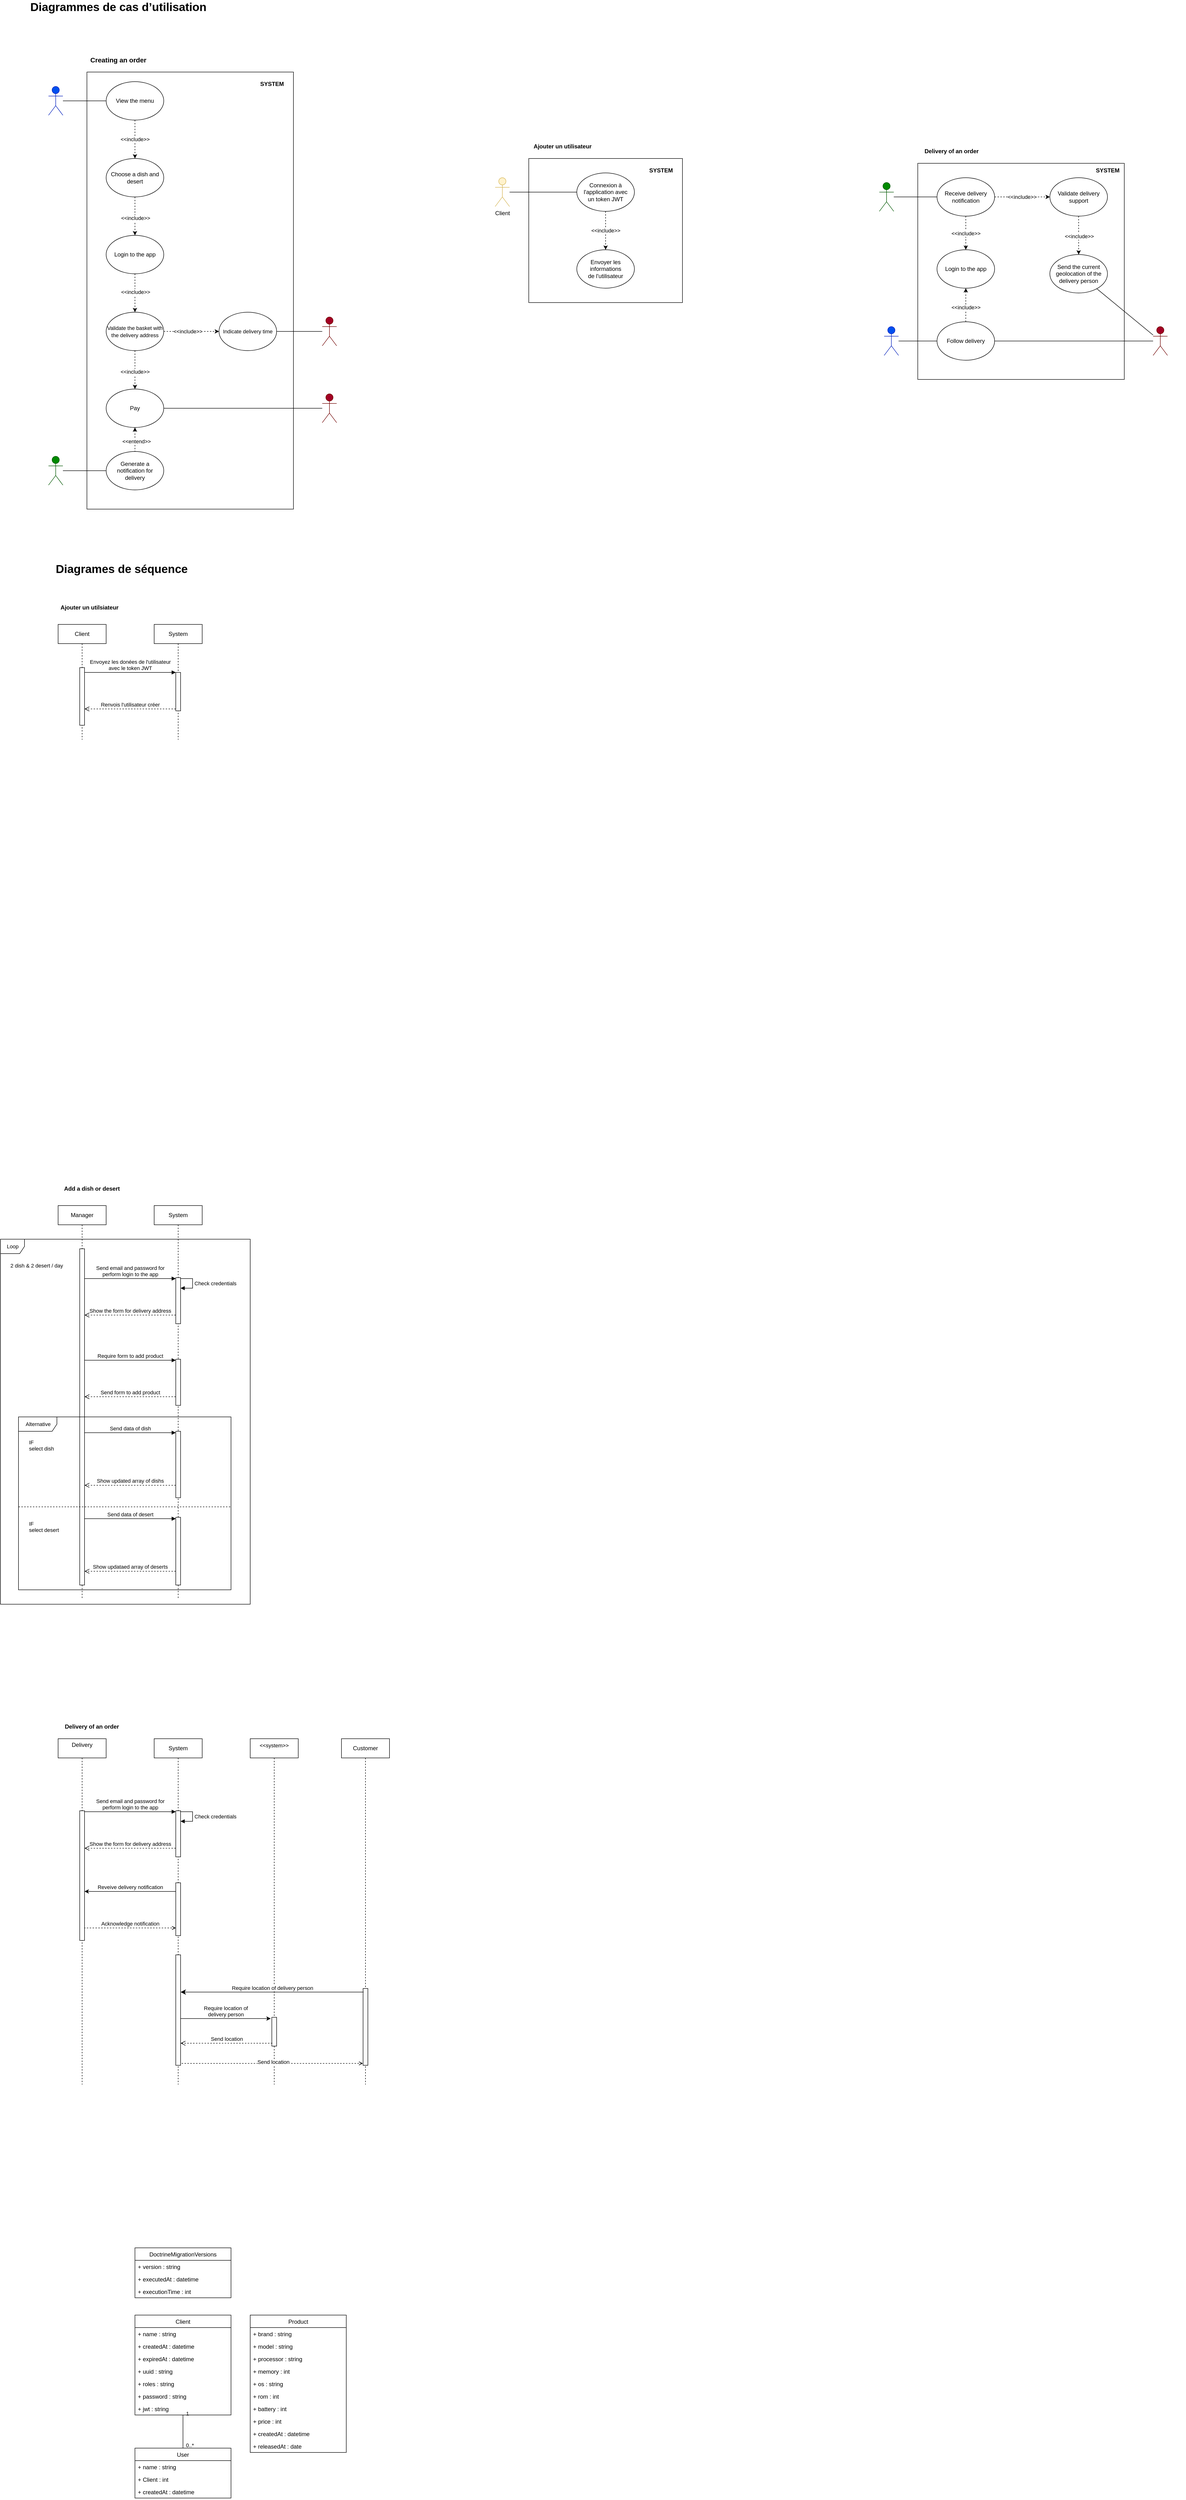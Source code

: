 <mxfile version="24.2.5" type="device">
  <diagram name="Page-1" id="bJd8FTKVX0h3mC1MRTGj">
    <mxGraphModel dx="1525" dy="958" grid="1" gridSize="10" guides="1" tooltips="1" connect="1" arrows="1" fold="1" page="1" pageScale="1" pageWidth="827" pageHeight="1169" math="0" shadow="0">
      <root>
        <mxCell id="0" />
        <mxCell id="1" parent="0" />
        <mxCell id="SNnkozk0476fBdrd7aOH-89" value="" style="whiteSpace=wrap;html=1;" parent="1" vertex="1">
          <mxGeometry x="1870" y="400" width="430" height="450" as="geometry" />
        </mxCell>
        <mxCell id="SNnkozk0476fBdrd7aOH-65" value="" style="whiteSpace=wrap;html=1;" parent="1" vertex="1">
          <mxGeometry x="1060" y="390" width="320" height="300" as="geometry" />
        </mxCell>
        <mxCell id="SNnkozk0476fBdrd7aOH-47" value="" style="whiteSpace=wrap;html=1;" parent="1" vertex="1">
          <mxGeometry x="140" y="210" width="430" height="910" as="geometry" />
        </mxCell>
        <mxCell id="SNnkozk0476fBdrd7aOH-2" value="&lt;font style=&quot;font-size: 24px;&quot;&gt;&lt;b&gt;Diagrammes de cas d’utilisation&lt;/b&gt;&lt;/font&gt;" style="text;html=1;strokeColor=none;fillColor=none;align=center;verticalAlign=middle;whiteSpace=wrap;rounded=0;" parent="1" vertex="1">
          <mxGeometry x="12.5" y="60" width="385" height="30" as="geometry" />
        </mxCell>
        <mxCell id="SNnkozk0476fBdrd7aOH-4" value="&lt;b&gt;&lt;font style=&quot;font-size: 14px;&quot;&gt;Creating an order&lt;/font&gt;&lt;/b&gt;" style="text;html=1;align=center;verticalAlign=middle;resizable=0;points=[];autosize=1;strokeColor=none;fillColor=none;" parent="1" vertex="1">
          <mxGeometry x="135" y="170" width="140" height="30" as="geometry" />
        </mxCell>
        <mxCell id="SNnkozk0476fBdrd7aOH-7" value="&lt;b&gt;Ajouter un utilisateur&lt;/b&gt;" style="text;html=1;align=center;verticalAlign=middle;resizable=0;points=[];autosize=1;strokeColor=none;fillColor=none;" parent="1" vertex="1">
          <mxGeometry x="1060" y="350" width="140" height="30" as="geometry" />
        </mxCell>
        <mxCell id="SNnkozk0476fBdrd7aOH-8" value="&lt;div&gt;&lt;b&gt;Delivery of an order&lt;/b&gt;&lt;/div&gt;" style="text;html=1;align=center;verticalAlign=middle;resizable=0;points=[];autosize=1;strokeColor=none;fillColor=none;" parent="1" vertex="1">
          <mxGeometry x="1870" y="360" width="140" height="30" as="geometry" />
        </mxCell>
        <mxCell id="SNnkozk0476fBdrd7aOH-18" style="rounded=0;orthogonalLoop=1;jettySize=auto;html=1;endArrow=none;endFill=0;" parent="1" source="SNnkozk0476fBdrd7aOH-12" target="SNnkozk0476fBdrd7aOH-17" edge="1">
          <mxGeometry relative="1" as="geometry" />
        </mxCell>
        <mxCell id="SNnkozk0476fBdrd7aOH-12" value="User" style="shape=umlActor;verticalLabelPosition=bottom;verticalAlign=top;html=1;fillColor=#0050ef;fontColor=#ffffff;strokeColor=#001DBC;" parent="1" vertex="1">
          <mxGeometry x="60" y="240" width="30" height="60" as="geometry" />
        </mxCell>
        <mxCell id="SNnkozk0476fBdrd7aOH-21" value="" style="edgeStyle=orthogonalEdgeStyle;rounded=0;orthogonalLoop=1;jettySize=auto;html=1;dashed=1;" parent="1" source="SNnkozk0476fBdrd7aOH-17" target="SNnkozk0476fBdrd7aOH-20" edge="1">
          <mxGeometry relative="1" as="geometry" />
        </mxCell>
        <mxCell id="SNnkozk0476fBdrd7aOH-32" value="&amp;lt;&amp;lt;include&amp;gt;&amp;gt;" style="edgeLabel;html=1;align=center;verticalAlign=middle;resizable=0;points=[];" parent="SNnkozk0476fBdrd7aOH-21" vertex="1" connectable="0">
          <mxGeometry x="0.265" y="1" relative="1" as="geometry">
            <mxPoint x="-1" y="-11" as="offset" />
          </mxGeometry>
        </mxCell>
        <mxCell id="SNnkozk0476fBdrd7aOH-17" value="View the menu" style="ellipse;whiteSpace=wrap;html=1;" parent="1" vertex="1">
          <mxGeometry x="180" y="230" width="120" height="80" as="geometry" />
        </mxCell>
        <mxCell id="SNnkozk0476fBdrd7aOH-23" value="" style="edgeStyle=orthogonalEdgeStyle;rounded=0;orthogonalLoop=1;jettySize=auto;html=1;dashed=1;" parent="1" source="SNnkozk0476fBdrd7aOH-20" target="SNnkozk0476fBdrd7aOH-22" edge="1">
          <mxGeometry relative="1" as="geometry" />
        </mxCell>
        <mxCell id="SNnkozk0476fBdrd7aOH-33" value="&amp;lt;&amp;lt;include&amp;gt;&amp;gt;" style="edgeLabel;html=1;align=center;verticalAlign=middle;resizable=0;points=[];" parent="SNnkozk0476fBdrd7aOH-23" vertex="1" connectable="0">
          <mxGeometry x="-0.149" y="1" relative="1" as="geometry">
            <mxPoint y="10" as="offset" />
          </mxGeometry>
        </mxCell>
        <mxCell id="SNnkozk0476fBdrd7aOH-20" value="Choose a dish and desert" style="ellipse;whiteSpace=wrap;html=1;" parent="1" vertex="1">
          <mxGeometry x="180" y="390" width="120" height="80" as="geometry" />
        </mxCell>
        <mxCell id="SNnkozk0476fBdrd7aOH-25" value="" style="edgeStyle=orthogonalEdgeStyle;rounded=0;orthogonalLoop=1;jettySize=auto;html=1;dashed=1;" parent="1" source="SNnkozk0476fBdrd7aOH-22" target="SNnkozk0476fBdrd7aOH-24" edge="1">
          <mxGeometry relative="1" as="geometry" />
        </mxCell>
        <mxCell id="SNnkozk0476fBdrd7aOH-34" value="&amp;lt;&amp;lt;include&amp;gt;&amp;gt;" style="edgeLabel;html=1;align=center;verticalAlign=middle;resizable=0;points=[];" parent="SNnkozk0476fBdrd7aOH-25" vertex="1" connectable="0">
          <mxGeometry x="-0.063" y="1" relative="1" as="geometry">
            <mxPoint as="offset" />
          </mxGeometry>
        </mxCell>
        <mxCell id="SNnkozk0476fBdrd7aOH-22" value="Login to the app" style="ellipse;whiteSpace=wrap;html=1;" parent="1" vertex="1">
          <mxGeometry x="180" y="550" width="120" height="80" as="geometry" />
        </mxCell>
        <mxCell id="SNnkozk0476fBdrd7aOH-27" value="" style="edgeStyle=orthogonalEdgeStyle;rounded=0;orthogonalLoop=1;jettySize=auto;html=1;dashed=1;" parent="1" source="SNnkozk0476fBdrd7aOH-24" target="SNnkozk0476fBdrd7aOH-26" edge="1">
          <mxGeometry relative="1" as="geometry" />
        </mxCell>
        <mxCell id="SNnkozk0476fBdrd7aOH-35" value="&amp;lt;&amp;lt;include&amp;gt;&amp;gt;" style="edgeLabel;html=1;align=center;verticalAlign=middle;resizable=0;points=[];" parent="SNnkozk0476fBdrd7aOH-27" vertex="1" connectable="0">
          <mxGeometry x="0.092" relative="1" as="geometry">
            <mxPoint as="offset" />
          </mxGeometry>
        </mxCell>
        <mxCell id="SNnkozk0476fBdrd7aOH-39" value="" style="rounded=0;orthogonalLoop=1;jettySize=auto;html=1;dashed=1;" parent="1" source="SNnkozk0476fBdrd7aOH-24" target="SNnkozk0476fBdrd7aOH-38" edge="1">
          <mxGeometry relative="1" as="geometry" />
        </mxCell>
        <mxCell id="SNnkozk0476fBdrd7aOH-41" value="&amp;lt;&amp;lt;include&amp;gt;&amp;gt;" style="edgeLabel;html=1;align=center;verticalAlign=middle;resizable=0;points=[];" parent="SNnkozk0476fBdrd7aOH-39" vertex="1" connectable="0">
          <mxGeometry x="0.357" relative="1" as="geometry">
            <mxPoint x="-28" as="offset" />
          </mxGeometry>
        </mxCell>
        <mxCell id="SNnkozk0476fBdrd7aOH-24" value="&lt;font style=&quot;font-size: 11px;&quot;&gt;Validate the basket with the delivery address&lt;/font&gt;" style="ellipse;whiteSpace=wrap;html=1;" parent="1" vertex="1">
          <mxGeometry x="180" y="710" width="120" height="80" as="geometry" />
        </mxCell>
        <mxCell id="SNnkozk0476fBdrd7aOH-30" value="" style="rounded=0;orthogonalLoop=1;jettySize=auto;html=1;edgeStyle=orthogonalEdgeStyle;startArrow=classic;startFill=1;endArrow=none;endFill=0;dashed=1;" parent="1" source="SNnkozk0476fBdrd7aOH-26" target="SNnkozk0476fBdrd7aOH-29" edge="1">
          <mxGeometry relative="1" as="geometry" />
        </mxCell>
        <mxCell id="SNnkozk0476fBdrd7aOH-36" value="&amp;lt;&amp;lt;entend&amp;gt;&amp;gt;" style="edgeLabel;html=1;align=center;verticalAlign=middle;resizable=0;points=[];" parent="SNnkozk0476fBdrd7aOH-30" vertex="1" connectable="0">
          <mxGeometry x="0.141" y="3" relative="1" as="geometry">
            <mxPoint as="offset" />
          </mxGeometry>
        </mxCell>
        <mxCell id="SNnkozk0476fBdrd7aOH-26" value="Pay" style="ellipse;whiteSpace=wrap;html=1;" parent="1" vertex="1">
          <mxGeometry x="180" y="870" width="120" height="80" as="geometry" />
        </mxCell>
        <mxCell id="SNnkozk0476fBdrd7aOH-28" value="Delivery&lt;br&gt;person" style="shape=umlActor;verticalLabelPosition=bottom;verticalAlign=top;html=1;fillColor=#008a00;fontColor=#ffffff;strokeColor=#005700;" parent="1" vertex="1">
          <mxGeometry x="60" y="1010" width="30" height="60" as="geometry" />
        </mxCell>
        <mxCell id="SNnkozk0476fBdrd7aOH-49" style="edgeStyle=orthogonalEdgeStyle;rounded=0;orthogonalLoop=1;jettySize=auto;html=1;startArrow=none;startFill=0;endArrow=none;endFill=0;" parent="1" source="SNnkozk0476fBdrd7aOH-29" target="SNnkozk0476fBdrd7aOH-28" edge="1">
          <mxGeometry relative="1" as="geometry" />
        </mxCell>
        <mxCell id="SNnkozk0476fBdrd7aOH-29" value="Generate a notification for delivery" style="ellipse;whiteSpace=wrap;html=1;" parent="1" vertex="1">
          <mxGeometry x="180" y="1000" width="120" height="80" as="geometry" />
        </mxCell>
        <mxCell id="SNnkozk0476fBdrd7aOH-37" value="&amp;lt;&amp;lt;system&amp;gt;&amp;gt;&lt;br&gt;&lt;div&gt;Geolocation system&lt;/div&gt;" style="shape=umlActor;verticalLabelPosition=bottom;verticalAlign=top;html=1;fillColor=#a20025;fontColor=#ffffff;strokeColor=#6F0000;" parent="1" vertex="1">
          <mxGeometry x="630" y="720" width="30" height="60" as="geometry" />
        </mxCell>
        <mxCell id="SNnkozk0476fBdrd7aOH-40" style="edgeStyle=orthogonalEdgeStyle;rounded=0;orthogonalLoop=1;jettySize=auto;html=1;endArrow=none;endFill=0;" parent="1" source="SNnkozk0476fBdrd7aOH-38" target="SNnkozk0476fBdrd7aOH-37" edge="1">
          <mxGeometry relative="1" as="geometry" />
        </mxCell>
        <mxCell id="SNnkozk0476fBdrd7aOH-38" value="&lt;font style=&quot;font-size: 11px;&quot;&gt;Indicate delivery time&lt;/font&gt;" style="ellipse;whiteSpace=wrap;html=1;" parent="1" vertex="1">
          <mxGeometry x="415" y="710" width="120" height="80" as="geometry" />
        </mxCell>
        <mxCell id="SNnkozk0476fBdrd7aOH-46" style="edgeStyle=orthogonalEdgeStyle;rounded=0;orthogonalLoop=1;jettySize=auto;html=1;endArrow=none;endFill=0;" parent="1" source="SNnkozk0476fBdrd7aOH-43" target="SNnkozk0476fBdrd7aOH-26" edge="1">
          <mxGeometry relative="1" as="geometry" />
        </mxCell>
        <mxCell id="SNnkozk0476fBdrd7aOH-43" value="&amp;lt;&amp;lt;system&amp;gt;&amp;gt;&lt;br&gt;Payment partner" style="shape=umlActor;verticalLabelPosition=bottom;verticalAlign=top;html=1;fillColor=#a20025;fontColor=#ffffff;strokeColor=#6F0000;" parent="1" vertex="1">
          <mxGeometry x="630" y="880" width="30" height="60" as="geometry" />
        </mxCell>
        <mxCell id="SNnkozk0476fBdrd7aOH-48" value="&lt;b&gt;SYSTEM&lt;/b&gt;" style="text;html=1;align=center;verticalAlign=middle;resizable=0;points=[];autosize=1;strokeColor=none;fillColor=none;" parent="1" vertex="1">
          <mxGeometry x="490" y="220" width="70" height="30" as="geometry" />
        </mxCell>
        <mxCell id="SNnkozk0476fBdrd7aOH-53" style="edgeStyle=orthogonalEdgeStyle;rounded=0;orthogonalLoop=1;jettySize=auto;html=1;endArrow=none;endFill=0;" parent="1" source="SNnkozk0476fBdrd7aOH-50" target="SNnkozk0476fBdrd7aOH-52" edge="1">
          <mxGeometry relative="1" as="geometry" />
        </mxCell>
        <mxCell id="SNnkozk0476fBdrd7aOH-50" value="Client" style="shape=umlActor;verticalLabelPosition=bottom;verticalAlign=top;html=1;fillColor=#fff2cc;strokeColor=#d6b656;" parent="1" vertex="1">
          <mxGeometry x="990" y="430" width="30" height="60" as="geometry" />
        </mxCell>
        <mxCell id="SNnkozk0476fBdrd7aOH-55" value="" style="edgeStyle=orthogonalEdgeStyle;rounded=0;orthogonalLoop=1;jettySize=auto;html=1;dashed=1;" parent="1" source="SNnkozk0476fBdrd7aOH-52" target="SNnkozk0476fBdrd7aOH-54" edge="1">
          <mxGeometry relative="1" as="geometry" />
        </mxCell>
        <mxCell id="SNnkozk0476fBdrd7aOH-56" value="&amp;lt;&amp;lt;include&amp;gt;&amp;gt;" style="edgeLabel;html=1;align=center;verticalAlign=middle;resizable=0;points=[];" parent="SNnkozk0476fBdrd7aOH-55" vertex="1" connectable="0">
          <mxGeometry x="0.345" y="-2" relative="1" as="geometry">
            <mxPoint x="2" y="-14" as="offset" />
          </mxGeometry>
        </mxCell>
        <mxCell id="SNnkozk0476fBdrd7aOH-52" value="Connexion à l&#39;application avec&lt;div&gt;un token JWT&lt;/div&gt;" style="ellipse;whiteSpace=wrap;html=1;" parent="1" vertex="1">
          <mxGeometry x="1160" y="420" width="120" height="80" as="geometry" />
        </mxCell>
        <mxCell id="SNnkozk0476fBdrd7aOH-54" value="Envoyer les&lt;div&gt;informations&lt;/div&gt;&lt;div&gt;de l&#39;utilisateur&lt;/div&gt;" style="ellipse;whiteSpace=wrap;html=1;" parent="1" vertex="1">
          <mxGeometry x="1160" y="580" width="120" height="80" as="geometry" />
        </mxCell>
        <mxCell id="SNnkozk0476fBdrd7aOH-66" value="&lt;b&gt;SYSTEM&lt;/b&gt;" style="text;html=1;align=center;verticalAlign=middle;resizable=0;points=[];autosize=1;strokeColor=none;fillColor=none;" parent="1" vertex="1">
          <mxGeometry x="1300" y="400" width="70" height="30" as="geometry" />
        </mxCell>
        <mxCell id="SNnkozk0476fBdrd7aOH-72" style="edgeStyle=orthogonalEdgeStyle;rounded=0;orthogonalLoop=1;jettySize=auto;html=1;endArrow=none;endFill=0;" parent="1" source="SNnkozk0476fBdrd7aOH-67" target="SNnkozk0476fBdrd7aOH-71" edge="1">
          <mxGeometry relative="1" as="geometry" />
        </mxCell>
        <mxCell id="SNnkozk0476fBdrd7aOH-67" value="Delivery&lt;br&gt;person" style="shape=umlActor;verticalLabelPosition=bottom;verticalAlign=top;html=1;fillColor=#008a00;fontColor=#ffffff;strokeColor=#005700;" parent="1" vertex="1">
          <mxGeometry x="1790" y="440" width="30" height="60" as="geometry" />
        </mxCell>
        <mxCell id="SNnkozk0476fBdrd7aOH-77" style="edgeStyle=orthogonalEdgeStyle;rounded=0;orthogonalLoop=1;jettySize=auto;html=1;endArrow=none;endFill=0;" parent="1" source="SNnkozk0476fBdrd7aOH-68" target="SNnkozk0476fBdrd7aOH-80" edge="1">
          <mxGeometry relative="1" as="geometry" />
        </mxCell>
        <mxCell id="SNnkozk0476fBdrd7aOH-68" value="Customer" style="shape=umlActor;verticalLabelPosition=bottom;verticalAlign=top;html=1;fillColor=#0050ef;fontColor=#ffffff;strokeColor=#001DBC;" parent="1" vertex="1">
          <mxGeometry x="1800" y="740" width="30" height="60" as="geometry" />
        </mxCell>
        <mxCell id="SNnkozk0476fBdrd7aOH-83" style="edgeStyle=orthogonalEdgeStyle;rounded=0;orthogonalLoop=1;jettySize=auto;html=1;endArrow=none;endFill=0;" parent="1" source="SNnkozk0476fBdrd7aOH-69" target="SNnkozk0476fBdrd7aOH-80" edge="1">
          <mxGeometry relative="1" as="geometry" />
        </mxCell>
        <mxCell id="SNnkozk0476fBdrd7aOH-87" style="rounded=0;orthogonalLoop=1;jettySize=auto;html=1;endArrow=none;endFill=0;" parent="1" source="SNnkozk0476fBdrd7aOH-69" target="SNnkozk0476fBdrd7aOH-84" edge="1">
          <mxGeometry relative="1" as="geometry" />
        </mxCell>
        <mxCell id="SNnkozk0476fBdrd7aOH-69" value="&amp;lt;&amp;lt;system&amp;gt;&amp;gt;&lt;br&gt;&lt;div&gt;Geolocation system&lt;/div&gt;" style="shape=umlActor;verticalLabelPosition=bottom;verticalAlign=top;html=1;fillColor=#a20025;fontColor=#ffffff;strokeColor=#6F0000;" parent="1" vertex="1">
          <mxGeometry x="2360" y="740" width="30" height="60" as="geometry" />
        </mxCell>
        <mxCell id="SNnkozk0476fBdrd7aOH-74" value="" style="edgeStyle=orthogonalEdgeStyle;rounded=0;orthogonalLoop=1;jettySize=auto;html=1;dashed=1;" parent="1" source="SNnkozk0476fBdrd7aOH-71" target="SNnkozk0476fBdrd7aOH-73" edge="1">
          <mxGeometry relative="1" as="geometry" />
        </mxCell>
        <mxCell id="SNnkozk0476fBdrd7aOH-75" value="&amp;lt;&amp;lt;include&amp;gt;&amp;gt;" style="edgeLabel;html=1;align=center;verticalAlign=middle;resizable=0;points=[];" parent="SNnkozk0476fBdrd7aOH-74" vertex="1" connectable="0">
          <mxGeometry x="0.26" y="1" relative="1" as="geometry">
            <mxPoint x="-16" y="1" as="offset" />
          </mxGeometry>
        </mxCell>
        <mxCell id="SNnkozk0476fBdrd7aOH-78" style="rounded=0;orthogonalLoop=1;jettySize=auto;html=1;dashed=1;" parent="1" source="SNnkozk0476fBdrd7aOH-71" target="SNnkozk0476fBdrd7aOH-76" edge="1">
          <mxGeometry relative="1" as="geometry" />
        </mxCell>
        <mxCell id="SNnkozk0476fBdrd7aOH-79" value="&amp;lt;&amp;lt;include&amp;gt;&amp;gt;" style="edgeLabel;html=1;align=center;verticalAlign=middle;resizable=0;points=[];" parent="SNnkozk0476fBdrd7aOH-78" vertex="1" connectable="0">
          <mxGeometry x="0.165" y="-3" relative="1" as="geometry">
            <mxPoint x="3" y="-5" as="offset" />
          </mxGeometry>
        </mxCell>
        <mxCell id="SNnkozk0476fBdrd7aOH-71" value="Receive delivery notification" style="ellipse;whiteSpace=wrap;html=1;" parent="1" vertex="1">
          <mxGeometry x="1910" y="430" width="120" height="80" as="geometry" />
        </mxCell>
        <mxCell id="SNnkozk0476fBdrd7aOH-85" value="" style="edgeStyle=orthogonalEdgeStyle;rounded=0;orthogonalLoop=1;jettySize=auto;html=1;dashed=1;" parent="1" source="SNnkozk0476fBdrd7aOH-73" target="SNnkozk0476fBdrd7aOH-84" edge="1">
          <mxGeometry relative="1" as="geometry" />
        </mxCell>
        <mxCell id="SNnkozk0476fBdrd7aOH-88" value="&amp;lt;&amp;lt;include&amp;gt;&amp;gt;" style="edgeLabel;html=1;align=center;verticalAlign=middle;resizable=0;points=[];" parent="SNnkozk0476fBdrd7aOH-85" vertex="1" connectable="0">
          <mxGeometry x="0.05" y="1" relative="1" as="geometry">
            <mxPoint as="offset" />
          </mxGeometry>
        </mxCell>
        <mxCell id="SNnkozk0476fBdrd7aOH-73" value="Validate delivery support" style="ellipse;whiteSpace=wrap;html=1;" parent="1" vertex="1">
          <mxGeometry x="2145" y="430" width="120" height="80" as="geometry" />
        </mxCell>
        <mxCell id="SNnkozk0476fBdrd7aOH-76" value="Login to the app" style="ellipse;whiteSpace=wrap;html=1;" parent="1" vertex="1">
          <mxGeometry x="1910" y="580" width="120" height="80" as="geometry" />
        </mxCell>
        <mxCell id="SNnkozk0476fBdrd7aOH-81" style="rounded=0;orthogonalLoop=1;jettySize=auto;html=1;dashed=1;" parent="1" source="SNnkozk0476fBdrd7aOH-80" target="SNnkozk0476fBdrd7aOH-76" edge="1">
          <mxGeometry relative="1" as="geometry" />
        </mxCell>
        <mxCell id="SNnkozk0476fBdrd7aOH-82" value="&amp;lt;&amp;lt;include&amp;gt;&amp;gt;" style="edgeLabel;html=1;align=center;verticalAlign=middle;resizable=0;points=[];" parent="SNnkozk0476fBdrd7aOH-81" vertex="1" connectable="0">
          <mxGeometry x="-0.289" y="-3" relative="1" as="geometry">
            <mxPoint x="-3" y="-5" as="offset" />
          </mxGeometry>
        </mxCell>
        <mxCell id="SNnkozk0476fBdrd7aOH-80" value="Follow delivery" style="ellipse;whiteSpace=wrap;html=1;" parent="1" vertex="1">
          <mxGeometry x="1910" y="730" width="120" height="80" as="geometry" />
        </mxCell>
        <mxCell id="SNnkozk0476fBdrd7aOH-84" value="Send the current geolocation of the delivery person" style="ellipse;whiteSpace=wrap;html=1;" parent="1" vertex="1">
          <mxGeometry x="2145" y="590" width="120" height="80" as="geometry" />
        </mxCell>
        <mxCell id="SNnkozk0476fBdrd7aOH-92" value="&lt;b&gt;SYSTEM&lt;/b&gt;" style="text;html=1;align=center;verticalAlign=middle;resizable=0;points=[];autosize=1;strokeColor=none;fillColor=none;" parent="1" vertex="1">
          <mxGeometry x="2230" y="400" width="70" height="30" as="geometry" />
        </mxCell>
        <mxCell id="SNnkozk0476fBdrd7aOH-110" value="&lt;b&gt;&lt;font style=&quot;font-size: 24px;&quot;&gt;Diagrames de séquence&lt;/font&gt;&lt;/b&gt;" style="text;html=1;strokeColor=none;fillColor=none;align=center;verticalAlign=middle;whiteSpace=wrap;rounded=0;" parent="1" vertex="1">
          <mxGeometry x="20" y="1230" width="385" height="30" as="geometry" />
        </mxCell>
        <mxCell id="M8gHz6OF7IMhwvoP7_Hq-1" value="&lt;b&gt;Ajouter un utilsiateur&lt;/b&gt;" style="text;html=1;align=center;verticalAlign=middle;resizable=0;points=[];autosize=1;strokeColor=none;fillColor=none;" parent="1" vertex="1">
          <mxGeometry x="75" y="1310" width="140" height="30" as="geometry" />
        </mxCell>
        <mxCell id="M8gHz6OF7IMhwvoP7_Hq-2" value="Client" style="shape=umlLifeline;perimeter=lifelinePerimeter;whiteSpace=wrap;html=1;container=1;collapsible=0;recursiveResize=0;outlineConnect=0;" parent="1" vertex="1">
          <mxGeometry x="80" y="1360" width="100" height="240" as="geometry" />
        </mxCell>
        <mxCell id="VpnZPA2ySDscZj6MfDkw-8" value="" style="html=1;points=[];perimeter=orthogonalPerimeter;fontSize=11;" parent="M8gHz6OF7IMhwvoP7_Hq-2" vertex="1">
          <mxGeometry x="45" y="90" width="10" height="120" as="geometry" />
        </mxCell>
        <mxCell id="M8gHz6OF7IMhwvoP7_Hq-3" value="System" style="shape=umlLifeline;perimeter=lifelinePerimeter;whiteSpace=wrap;html=1;container=1;collapsible=0;recursiveResize=0;outlineConnect=0;" parent="1" vertex="1">
          <mxGeometry x="280" y="1360" width="100" height="240" as="geometry" />
        </mxCell>
        <mxCell id="VpnZPA2ySDscZj6MfDkw-9" value="" style="html=1;points=[];perimeter=orthogonalPerimeter;fontSize=11;" parent="M8gHz6OF7IMhwvoP7_Hq-3" vertex="1">
          <mxGeometry x="45" y="100" width="10" height="80" as="geometry" />
        </mxCell>
        <mxCell id="VpnZPA2ySDscZj6MfDkw-10" value="Envoyez les donées de l&#39;utilisateur&lt;div&gt;avec le token JWT&lt;/div&gt;" style="html=1;verticalAlign=bottom;endArrow=block;entryX=0;entryY=0;rounded=0;fontSize=11;" parent="1" source="VpnZPA2ySDscZj6MfDkw-8" target="VpnZPA2ySDscZj6MfDkw-9" edge="1">
          <mxGeometry relative="1" as="geometry">
            <mxPoint x="230" y="1480" as="sourcePoint" />
          </mxGeometry>
        </mxCell>
        <mxCell id="VpnZPA2ySDscZj6MfDkw-11" value="Renvois l&#39;utilisateur créer" style="html=1;verticalAlign=bottom;endArrow=open;dashed=1;endSize=8;exitX=0;exitY=0.95;rounded=0;fontSize=11;" parent="1" source="VpnZPA2ySDscZj6MfDkw-9" target="VpnZPA2ySDscZj6MfDkw-8" edge="1">
          <mxGeometry relative="1" as="geometry">
            <mxPoint x="230" y="1556" as="targetPoint" />
          </mxGeometry>
        </mxCell>
        <mxCell id="VpnZPA2ySDscZj6MfDkw-115" value="&lt;b&gt;Add a dish or desert&lt;/b&gt;" style="text;html=1;align=center;verticalAlign=middle;resizable=0;points=[];autosize=1;strokeColor=none;fillColor=none;" parent="1" vertex="1">
          <mxGeometry x="80" y="2520" width="140" height="30" as="geometry" />
        </mxCell>
        <mxCell id="VpnZPA2ySDscZj6MfDkw-117" value="Manager" style="shape=umlLifeline;perimeter=lifelinePerimeter;whiteSpace=wrap;html=1;container=1;collapsible=0;recursiveResize=0;outlineConnect=0;" parent="1" vertex="1">
          <mxGeometry x="80" y="2570" width="100" height="820" as="geometry" />
        </mxCell>
        <mxCell id="VpnZPA2ySDscZj6MfDkw-118" value="" style="html=1;points=[];perimeter=orthogonalPerimeter;fontSize=11;" parent="VpnZPA2ySDscZj6MfDkw-117" vertex="1">
          <mxGeometry x="45" y="90" width="10" height="700" as="geometry" />
        </mxCell>
        <mxCell id="VpnZPA2ySDscZj6MfDkw-119" value="System" style="shape=umlLifeline;perimeter=lifelinePerimeter;whiteSpace=wrap;html=1;container=1;collapsible=0;recursiveResize=0;outlineConnect=0;" parent="1" vertex="1">
          <mxGeometry x="280" y="2570" width="100" height="820" as="geometry" />
        </mxCell>
        <mxCell id="VpnZPA2ySDscZj6MfDkw-124" value="Show the form for delivery address" style="html=1;verticalAlign=bottom;endArrow=open;dashed=1;endSize=8;rounded=0;fontSize=11;" parent="VpnZPA2ySDscZj6MfDkw-119" source="VpnZPA2ySDscZj6MfDkw-126" edge="1">
          <mxGeometry relative="1" as="geometry">
            <mxPoint x="-145" y="228.0" as="targetPoint" />
            <mxPoint x="45" y="228" as="sourcePoint" />
          </mxGeometry>
        </mxCell>
        <mxCell id="VpnZPA2ySDscZj6MfDkw-125" value="Send email and password for&lt;br&gt;perform login to the app" style="html=1;verticalAlign=bottom;endArrow=block;rounded=0;fontSize=11;" parent="VpnZPA2ySDscZj6MfDkw-119" target="VpnZPA2ySDscZj6MfDkw-126" edge="1">
          <mxGeometry relative="1" as="geometry">
            <mxPoint x="-145" y="152" as="sourcePoint" />
            <mxPoint x="45" y="152" as="targetPoint" />
          </mxGeometry>
        </mxCell>
        <mxCell id="VpnZPA2ySDscZj6MfDkw-126" value="" style="html=1;points=[];perimeter=orthogonalPerimeter;fontSize=11;" parent="VpnZPA2ySDscZj6MfDkw-119" vertex="1">
          <mxGeometry x="45" y="150" width="10" height="96" as="geometry" />
        </mxCell>
        <mxCell id="VpnZPA2ySDscZj6MfDkw-127" value="Check credentials" style="edgeStyle=orthogonalEdgeStyle;html=1;align=left;spacingLeft=2;endArrow=block;rounded=0;fontSize=11;" parent="VpnZPA2ySDscZj6MfDkw-119" source="VpnZPA2ySDscZj6MfDkw-126" target="VpnZPA2ySDscZj6MfDkw-126" edge="1">
          <mxGeometry relative="1" as="geometry">
            <mxPoint x="85" y="152" as="sourcePoint" />
            <Array as="points">
              <mxPoint x="80" y="152" />
              <mxPoint x="80" y="172" />
            </Array>
            <mxPoint x="90" y="172.0" as="targetPoint" />
          </mxGeometry>
        </mxCell>
        <mxCell id="VpnZPA2ySDscZj6MfDkw-144" value="Send form to add product" style="html=1;verticalAlign=bottom;endArrow=open;dashed=1;endSize=8;rounded=0;fontSize=11;" parent="VpnZPA2ySDscZj6MfDkw-119" source="VpnZPA2ySDscZj6MfDkw-146" edge="1">
          <mxGeometry relative="1" as="geometry">
            <mxPoint x="-145" y="398.0" as="targetPoint" />
            <mxPoint x="-235" y="-2172" as="sourcePoint" />
          </mxGeometry>
        </mxCell>
        <mxCell id="VpnZPA2ySDscZj6MfDkw-145" value="Require form to add product" style="html=1;verticalAlign=bottom;endArrow=block;rounded=0;fontSize=11;" parent="VpnZPA2ySDscZj6MfDkw-119" target="VpnZPA2ySDscZj6MfDkw-146" edge="1">
          <mxGeometry relative="1" as="geometry">
            <mxPoint x="-145" y="322" as="sourcePoint" />
            <mxPoint x="-235" y="-2248" as="targetPoint" />
          </mxGeometry>
        </mxCell>
        <mxCell id="VpnZPA2ySDscZj6MfDkw-146" value="" style="html=1;points=[];perimeter=orthogonalPerimeter;fontSize=11;" parent="VpnZPA2ySDscZj6MfDkw-119" vertex="1">
          <mxGeometry x="45" y="320" width="10" height="96" as="geometry" />
        </mxCell>
        <mxCell id="VpnZPA2ySDscZj6MfDkw-147" value="Loop" style="shape=umlFrame;tabPosition=left;html=1;boundedLbl=1;labelInHeader=1;width=50;height=30;fontSize=11;" parent="1" vertex="1">
          <mxGeometry x="-40" y="2640" width="520" height="760" as="geometry" />
        </mxCell>
        <mxCell id="VpnZPA2ySDscZj6MfDkw-149" value="Alternative" style="shape=umlFrame;tabWidth=110;tabHeight=30;tabPosition=left;html=1;boundedLbl=1;labelInHeader=1;width=80;height=30;fontSize=11;" parent="1" vertex="1">
          <mxGeometry x="-2.5" y="3010" width="442.5" height="360" as="geometry" />
        </mxCell>
        <mxCell id="VpnZPA2ySDscZj6MfDkw-150" value="IF&#xa;select dish" style="text;fontSize=11;" parent="VpnZPA2ySDscZj6MfDkw-149" vertex="1">
          <mxGeometry width="100" height="20" relative="1" as="geometry">
            <mxPoint x="20" y="40" as="offset" />
          </mxGeometry>
        </mxCell>
        <mxCell id="VpnZPA2ySDscZj6MfDkw-151" value="IF&#xa;select desert" style="line;strokeWidth=1;dashed=1;labelPosition=center;verticalLabelPosition=bottom;align=left;verticalAlign=top;spacingLeft=20;spacingTop=15;fontSize=11;" parent="VpnZPA2ySDscZj6MfDkw-149" vertex="1">
          <mxGeometry y="180" width="442.5" height="14.4" as="geometry" />
        </mxCell>
        <mxCell id="VpnZPA2ySDscZj6MfDkw-155" value="Show updated array of dishs" style="html=1;verticalAlign=bottom;endArrow=open;dashed=1;endSize=8;rounded=0;fontSize=11;" parent="VpnZPA2ySDscZj6MfDkw-149" source="VpnZPA2ySDscZj6MfDkw-157" edge="1">
          <mxGeometry relative="1" as="geometry">
            <mxPoint x="137.5" y="142.319" as="targetPoint" />
            <mxPoint x="-232.5" y="-7259.281" as="sourcePoint" />
          </mxGeometry>
        </mxCell>
        <mxCell id="VpnZPA2ySDscZj6MfDkw-156" value="Send data of dish" style="html=1;verticalAlign=bottom;endArrow=block;rounded=0;fontSize=11;" parent="VpnZPA2ySDscZj6MfDkw-149" target="VpnZPA2ySDscZj6MfDkw-157" edge="1">
          <mxGeometry relative="1" as="geometry">
            <mxPoint x="137.5" y="32.879" as="sourcePoint" />
            <mxPoint x="-232.5" y="-7368.721" as="targetPoint" />
          </mxGeometry>
        </mxCell>
        <mxCell id="VpnZPA2ySDscZj6MfDkw-157" value="" style="html=1;points=[];perimeter=orthogonalPerimeter;fontSize=11;" parent="VpnZPA2ySDscZj6MfDkw-149" vertex="1">
          <mxGeometry x="327.5" y="29.999" width="10" height="138.24" as="geometry" />
        </mxCell>
        <mxCell id="VpnZPA2ySDscZj6MfDkw-158" value="Show updataed array of deserts" style="html=1;verticalAlign=bottom;endArrow=open;dashed=1;endSize=8;rounded=0;fontSize=11;" parent="VpnZPA2ySDscZj6MfDkw-149" source="VpnZPA2ySDscZj6MfDkw-160" edge="1">
          <mxGeometry relative="1" as="geometry">
            <mxPoint x="137.5" y="321.352" as="targetPoint" />
            <mxPoint x="-230" y="-11414.648" as="sourcePoint" />
          </mxGeometry>
        </mxCell>
        <mxCell id="VpnZPA2ySDscZj6MfDkw-159" value="Send data of desert" style="html=1;verticalAlign=bottom;endArrow=block;rounded=0;fontSize=11;" parent="VpnZPA2ySDscZj6MfDkw-149" target="VpnZPA2ySDscZj6MfDkw-160" edge="1">
          <mxGeometry relative="1" as="geometry">
            <mxPoint x="137.5" y="211.912" as="sourcePoint" />
            <mxPoint x="-230" y="-11524.088" as="targetPoint" />
          </mxGeometry>
        </mxCell>
        <mxCell id="VpnZPA2ySDscZj6MfDkw-160" value="" style="html=1;points=[];perimeter=orthogonalPerimeter;fontSize=11;" parent="VpnZPA2ySDscZj6MfDkw-149" vertex="1">
          <mxGeometry x="327.5" y="209.03" width="10" height="140.97" as="geometry" />
        </mxCell>
        <mxCell id="VpnZPA2ySDscZj6MfDkw-161" value="2 dish &amp;amp; 2 desert / day" style="text;html=1;align=center;verticalAlign=middle;resizable=0;points=[];autosize=1;strokeColor=none;fillColor=none;fontSize=11;" parent="1" vertex="1">
          <mxGeometry x="-30" y="2680" width="130" height="30" as="geometry" />
        </mxCell>
        <mxCell id="VpnZPA2ySDscZj6MfDkw-163" value="&lt;div&gt;&lt;b&gt;Delivery of an order&lt;/b&gt;&lt;/div&gt;" style="text;html=1;align=center;verticalAlign=middle;resizable=0;points=[];autosize=1;strokeColor=none;fillColor=none;" parent="1" vertex="1">
          <mxGeometry x="80" y="3640" width="140" height="30" as="geometry" />
        </mxCell>
        <mxCell id="VpnZPA2ySDscZj6MfDkw-164" value="Delivery&lt;br style=&quot;color: rgb(255, 255, 255);&quot;&gt;&lt;span style=&quot;color: rgb(255, 255, 255);&quot;&gt;person&lt;/span&gt;" style="shape=umlLifeline;perimeter=lifelinePerimeter;whiteSpace=wrap;html=1;container=1;collapsible=0;recursiveResize=0;outlineConnect=0;" parent="1" vertex="1">
          <mxGeometry x="80" y="3680" width="100" height="720" as="geometry" />
        </mxCell>
        <mxCell id="VpnZPA2ySDscZj6MfDkw-174" value="" style="html=1;points=[];perimeter=orthogonalPerimeter;fontSize=11;" parent="VpnZPA2ySDscZj6MfDkw-164" vertex="1">
          <mxGeometry x="45" y="150" width="10" height="270" as="geometry" />
        </mxCell>
        <mxCell id="VpnZPA2ySDscZj6MfDkw-166" value="System" style="shape=umlLifeline;perimeter=lifelinePerimeter;whiteSpace=wrap;html=1;container=1;collapsible=0;recursiveResize=0;outlineConnect=0;" parent="1" vertex="1">
          <mxGeometry x="280" y="3680" width="100" height="720" as="geometry" />
        </mxCell>
        <mxCell id="VpnZPA2ySDscZj6MfDkw-167" value="Show the form for delivery address" style="html=1;verticalAlign=bottom;endArrow=open;dashed=1;endSize=8;rounded=0;fontSize=11;" parent="VpnZPA2ySDscZj6MfDkw-166" source="VpnZPA2ySDscZj6MfDkw-169" edge="1">
          <mxGeometry relative="1" as="geometry">
            <mxPoint x="-145" y="228.0" as="targetPoint" />
            <mxPoint x="45" y="228" as="sourcePoint" />
          </mxGeometry>
        </mxCell>
        <mxCell id="VpnZPA2ySDscZj6MfDkw-168" value="Send email and password for&lt;br&gt;perform login to the app" style="html=1;verticalAlign=bottom;endArrow=block;rounded=0;fontSize=11;" parent="VpnZPA2ySDscZj6MfDkw-166" target="VpnZPA2ySDscZj6MfDkw-169" edge="1">
          <mxGeometry relative="1" as="geometry">
            <mxPoint x="-145" y="152" as="sourcePoint" />
            <mxPoint x="45" y="152" as="targetPoint" />
          </mxGeometry>
        </mxCell>
        <mxCell id="VpnZPA2ySDscZj6MfDkw-169" value="" style="html=1;points=[];perimeter=orthogonalPerimeter;fontSize=11;" parent="VpnZPA2ySDscZj6MfDkw-166" vertex="1">
          <mxGeometry x="45" y="150" width="10" height="96" as="geometry" />
        </mxCell>
        <mxCell id="VpnZPA2ySDscZj6MfDkw-170" value="Check credentials" style="edgeStyle=orthogonalEdgeStyle;html=1;align=left;spacingLeft=2;endArrow=block;rounded=0;fontSize=11;" parent="VpnZPA2ySDscZj6MfDkw-166" source="VpnZPA2ySDscZj6MfDkw-169" target="VpnZPA2ySDscZj6MfDkw-169" edge="1">
          <mxGeometry relative="1" as="geometry">
            <mxPoint x="85" y="152" as="sourcePoint" />
            <Array as="points">
              <mxPoint x="80" y="152" />
              <mxPoint x="80" y="172" />
            </Array>
            <mxPoint x="90" y="172.0" as="targetPoint" />
          </mxGeometry>
        </mxCell>
        <mxCell id="VpnZPA2ySDscZj6MfDkw-178" value="Acknowledge&amp;nbsp;notification" style="html=1;verticalAlign=bottom;endArrow=none;dashed=1;endSize=8;rounded=0;fontSize=11;startArrow=open;startFill=0;endFill=0;" parent="VpnZPA2ySDscZj6MfDkw-166" edge="1">
          <mxGeometry relative="1" as="geometry">
            <mxPoint x="-145" y="394" as="targetPoint" />
            <mxPoint x="45" y="394" as="sourcePoint" />
          </mxGeometry>
        </mxCell>
        <mxCell id="VpnZPA2ySDscZj6MfDkw-179" value="Reveive delivery notification" style="html=1;verticalAlign=bottom;endArrow=none;rounded=0;fontSize=11;startArrow=classic;startFill=1;endFill=0;" parent="VpnZPA2ySDscZj6MfDkw-166" edge="1">
          <mxGeometry relative="1" as="geometry">
            <mxPoint x="-145" y="318" as="sourcePoint" />
            <mxPoint x="45" y="318" as="targetPoint" />
          </mxGeometry>
        </mxCell>
        <mxCell id="VpnZPA2ySDscZj6MfDkw-197" value="" style="html=1;points=[];perimeter=orthogonalPerimeter;fontSize=11;" parent="VpnZPA2ySDscZj6MfDkw-166" vertex="1">
          <mxGeometry x="45" y="300" width="10" height="110" as="geometry" />
        </mxCell>
        <mxCell id="VpnZPA2ySDscZj6MfDkw-198" value="" style="html=1;points=[];perimeter=orthogonalPerimeter;fontSize=11;" parent="VpnZPA2ySDscZj6MfDkw-166" vertex="1">
          <mxGeometry x="45" y="450" width="10" height="230" as="geometry" />
        </mxCell>
        <mxCell id="VpnZPA2ySDscZj6MfDkw-181" value="&lt;font style=&quot;font-size: 11px;&quot;&gt;&amp;lt;&amp;lt;system&amp;gt;&amp;gt;&lt;br style=&quot;color: rgb(255, 255, 255);&quot;&gt;&lt;/font&gt;&lt;div style=&quot;color: rgb(255, 255, 255); font-size: 11px;&quot;&gt;&lt;font style=&quot;font-size: 11px;&quot;&gt;Geolocation system&lt;/font&gt;&lt;/div&gt;" style="shape=umlLifeline;perimeter=lifelinePerimeter;whiteSpace=wrap;html=1;container=1;collapsible=0;recursiveResize=0;outlineConnect=0;" parent="1" vertex="1">
          <mxGeometry x="480" y="3680" width="100" height="720" as="geometry" />
        </mxCell>
        <mxCell id="VpnZPA2ySDscZj6MfDkw-191" value="" style="html=1;points=[];perimeter=orthogonalPerimeter;fontSize=11;" parent="VpnZPA2ySDscZj6MfDkw-181" vertex="1">
          <mxGeometry x="45" y="580" width="10" height="60" as="geometry" />
        </mxCell>
        <mxCell id="VpnZPA2ySDscZj6MfDkw-189" value="Require location of&lt;br&gt;delivery person" style="html=1;verticalAlign=bottom;endArrow=classic;rounded=0;fontSize=11;startArrow=none;startFill=0;endFill=1;entryX=-0.233;entryY=0.044;entryDx=0;entryDy=0;entryPerimeter=0;" parent="VpnZPA2ySDscZj6MfDkw-181" target="VpnZPA2ySDscZj6MfDkw-191" edge="1">
          <mxGeometry relative="1" as="geometry">
            <mxPoint x="-145" y="582.64" as="sourcePoint" />
            <mxPoint x="-515" y="-6835" as="targetPoint" />
          </mxGeometry>
        </mxCell>
        <mxCell id="VpnZPA2ySDscZj6MfDkw-190" value="Send location" style="html=1;verticalAlign=bottom;endArrow=open;dashed=1;endSize=8;rounded=0;fontSize=11;startArrow=none;startFill=0;endFill=0;exitX=0.1;exitY=0.9;exitDx=0;exitDy=0;exitPerimeter=0;" parent="VpnZPA2ySDscZj6MfDkw-181" source="VpnZPA2ySDscZj6MfDkw-191" edge="1">
          <mxGeometry relative="1" as="geometry">
            <mxPoint x="-145" y="634" as="targetPoint" />
            <mxPoint x="-515" y="-6759" as="sourcePoint" />
          </mxGeometry>
        </mxCell>
        <mxCell id="VpnZPA2ySDscZj6MfDkw-183" value="Customer" style="shape=umlLifeline;perimeter=lifelinePerimeter;whiteSpace=wrap;html=1;container=1;collapsible=0;recursiveResize=0;outlineConnect=0;" parent="1" vertex="1">
          <mxGeometry x="670" y="3680" width="100" height="720" as="geometry" />
        </mxCell>
        <mxCell id="VpnZPA2ySDscZj6MfDkw-193" value="" style="html=1;points=[];perimeter=orthogonalPerimeter;fontSize=11;" parent="VpnZPA2ySDscZj6MfDkw-183" vertex="1">
          <mxGeometry x="45" y="520" width="10" height="160" as="geometry" />
        </mxCell>
        <mxCell id="VpnZPA2ySDscZj6MfDkw-194" value="Require location of delivery person" style="html=1;verticalAlign=bottom;startArrow=classic;endArrow=none;startSize=8;rounded=0;fontSize=11;startFill=1;endFill=0;entryX=0.1;entryY=0.047;entryDx=0;entryDy=0;entryPerimeter=0;" parent="1" source="VpnZPA2ySDscZj6MfDkw-198" target="VpnZPA2ySDscZj6MfDkw-193" edge="1">
          <mxGeometry relative="1" as="geometry">
            <mxPoint x="325" y="4130" as="sourcePoint" />
          </mxGeometry>
        </mxCell>
        <mxCell id="VpnZPA2ySDscZj6MfDkw-195" value="" style="html=1;verticalAlign=bottom;endArrow=none;dashed=1;endSize=8;rounded=0;fontSize=11;startArrow=open;startFill=0;endFill=0;exitX=-0.05;exitY=0.975;exitDx=0;exitDy=0;exitPerimeter=0;" parent="1" source="VpnZPA2ySDscZj6MfDkw-193" target="VpnZPA2ySDscZj6MfDkw-198" edge="1">
          <mxGeometry relative="1" as="geometry">
            <mxPoint x="700" y="4350" as="sourcePoint" />
            <mxPoint x="620" y="4460" as="targetPoint" />
          </mxGeometry>
        </mxCell>
        <mxCell id="VpnZPA2ySDscZj6MfDkw-196" value="Send location" style="edgeLabel;html=1;align=center;verticalAlign=middle;resizable=0;points=[];fontSize=11;" parent="VpnZPA2ySDscZj6MfDkw-195" vertex="1" connectable="0">
          <mxGeometry x="0.679" y="3" relative="1" as="geometry">
            <mxPoint x="132" y="-6" as="offset" />
          </mxGeometry>
        </mxCell>
        <mxCell id="-dFrpVwXSGYk-0UMOX6e-12" style="edgeStyle=orthogonalEdgeStyle;rounded=0;orthogonalLoop=1;jettySize=auto;html=1;endArrow=none;endFill=0;" parent="1" source="tbwqUJJ4ZJchZTum-U78-3" target="-dFrpVwXSGYk-0UMOX6e-9" edge="1">
          <mxGeometry relative="1" as="geometry">
            <Array as="points">
              <mxPoint x="400" y="5037" />
              <mxPoint x="460" y="5037" />
            </Array>
          </mxGeometry>
        </mxCell>
        <mxCell id="-dFrpVwXSGYk-0UMOX6e-13" value="1" style="edgeLabel;html=1;align=center;verticalAlign=middle;resizable=0;points=[];" parent="-dFrpVwXSGYk-0UMOX6e-12" vertex="1" connectable="0">
          <mxGeometry x="-0.677" y="2" relative="1" as="geometry">
            <mxPoint x="7" y="-14" as="offset" />
          </mxGeometry>
        </mxCell>
        <mxCell id="-dFrpVwXSGYk-0UMOX6e-14" value="0..*" style="edgeLabel;html=1;align=center;verticalAlign=middle;resizable=0;points=[];" parent="-dFrpVwXSGYk-0UMOX6e-12" vertex="1" connectable="0">
          <mxGeometry x="0.823" y="1" relative="1" as="geometry">
            <mxPoint x="13" as="offset" />
          </mxGeometry>
        </mxCell>
        <mxCell id="tbwqUJJ4ZJchZTum-U78-3" value="Client" style="swimlane;fontStyle=0;childLayout=stackLayout;horizontal=1;startSize=26;fillColor=none;horizontalStack=0;resizeParent=1;resizeParentMax=0;resizeLast=0;collapsible=1;marginBottom=0;" parent="1" vertex="1">
          <mxGeometry x="240" y="4880" width="200" height="208" as="geometry">
            <mxRectangle x="75" y="4520" width="90" height="30" as="alternateBounds" />
          </mxGeometry>
        </mxCell>
        <mxCell id="tbwqUJJ4ZJchZTum-U78-4" value="+ name : string" style="text;strokeColor=none;fillColor=none;align=left;verticalAlign=top;spacingLeft=4;spacingRight=4;overflow=hidden;rotatable=0;points=[[0,0.5],[1,0.5]];portConstraint=eastwest;" parent="tbwqUJJ4ZJchZTum-U78-3" vertex="1">
          <mxGeometry y="26" width="200" height="26" as="geometry" />
        </mxCell>
        <mxCell id="1b7SHwQjB-a3HSirxQ3R-1" value="+ createdAt : datetime" style="text;strokeColor=none;fillColor=none;align=left;verticalAlign=top;spacingLeft=4;spacingRight=4;overflow=hidden;rotatable=0;points=[[0,0.5],[1,0.5]];portConstraint=eastwest;" parent="tbwqUJJ4ZJchZTum-U78-3" vertex="1">
          <mxGeometry y="52" width="200" height="26" as="geometry" />
        </mxCell>
        <mxCell id="-dFrpVwXSGYk-0UMOX6e-1" value="+ expiredAt : datetime" style="text;strokeColor=none;fillColor=none;align=left;verticalAlign=top;spacingLeft=4;spacingRight=4;overflow=hidden;rotatable=0;points=[[0,0.5],[1,0.5]];portConstraint=eastwest;" parent="tbwqUJJ4ZJchZTum-U78-3" vertex="1">
          <mxGeometry y="78" width="200" height="26" as="geometry" />
        </mxCell>
        <mxCell id="3pxlCGfbgvmms1wJUIG6-1" value="+ uuid : string" style="text;strokeColor=none;fillColor=none;align=left;verticalAlign=top;spacingLeft=4;spacingRight=4;overflow=hidden;rotatable=0;points=[[0,0.5],[1,0.5]];portConstraint=eastwest;" vertex="1" parent="tbwqUJJ4ZJchZTum-U78-3">
          <mxGeometry y="104" width="200" height="26" as="geometry" />
        </mxCell>
        <mxCell id="3pxlCGfbgvmms1wJUIG6-2" value="+ roles : string" style="text;strokeColor=none;fillColor=none;align=left;verticalAlign=top;spacingLeft=4;spacingRight=4;overflow=hidden;rotatable=0;points=[[0,0.5],[1,0.5]];portConstraint=eastwest;" vertex="1" parent="tbwqUJJ4ZJchZTum-U78-3">
          <mxGeometry y="130" width="200" height="26" as="geometry" />
        </mxCell>
        <mxCell id="3pxlCGfbgvmms1wJUIG6-3" value="+ password : string" style="text;strokeColor=none;fillColor=none;align=left;verticalAlign=top;spacingLeft=4;spacingRight=4;overflow=hidden;rotatable=0;points=[[0,0.5],[1,0.5]];portConstraint=eastwest;" vertex="1" parent="tbwqUJJ4ZJchZTum-U78-3">
          <mxGeometry y="156" width="200" height="26" as="geometry" />
        </mxCell>
        <mxCell id="3pxlCGfbgvmms1wJUIG6-4" value="+ jwt : string" style="text;strokeColor=none;fillColor=none;align=left;verticalAlign=top;spacingLeft=4;spacingRight=4;overflow=hidden;rotatable=0;points=[[0,0.5],[1,0.5]];portConstraint=eastwest;" vertex="1" parent="tbwqUJJ4ZJchZTum-U78-3">
          <mxGeometry y="182" width="200" height="26" as="geometry" />
        </mxCell>
        <mxCell id="ssrvzAzmTKPQs7hIXx47-74" style="edgeStyle=orthogonalEdgeStyle;rounded=0;orthogonalLoop=1;jettySize=auto;html=1;dashed=1;" parent="1" edge="1">
          <mxGeometry relative="1" as="geometry">
            <mxPoint x="1220" y="1090" as="targetPoint" />
          </mxGeometry>
        </mxCell>
        <mxCell id="-dFrpVwXSGYk-0UMOX6e-6" value="Product" style="swimlane;fontStyle=0;childLayout=stackLayout;horizontal=1;startSize=26;fillColor=none;horizontalStack=0;resizeParent=1;resizeParentMax=0;resizeLast=0;collapsible=1;marginBottom=0;" parent="1" vertex="1">
          <mxGeometry x="480" y="4880" width="200" height="286" as="geometry">
            <mxRectangle x="75" y="4520" width="90" height="30" as="alternateBounds" />
          </mxGeometry>
        </mxCell>
        <mxCell id="-dFrpVwXSGYk-0UMOX6e-7" value="+ brand : string" style="text;strokeColor=none;fillColor=none;align=left;verticalAlign=top;spacingLeft=4;spacingRight=4;overflow=hidden;rotatable=0;points=[[0,0.5],[1,0.5]];portConstraint=eastwest;" parent="-dFrpVwXSGYk-0UMOX6e-6" vertex="1">
          <mxGeometry y="26" width="200" height="26" as="geometry" />
        </mxCell>
        <mxCell id="BBBehHWxtNWUYtNOILr8-1" value="+ model : string" style="text;strokeColor=none;fillColor=none;align=left;verticalAlign=top;spacingLeft=4;spacingRight=4;overflow=hidden;rotatable=0;points=[[0,0.5],[1,0.5]];portConstraint=eastwest;" parent="-dFrpVwXSGYk-0UMOX6e-6" vertex="1">
          <mxGeometry y="52" width="200" height="26" as="geometry" />
        </mxCell>
        <mxCell id="BBBehHWxtNWUYtNOILr8-3" value="+ processor : string" style="text;strokeColor=none;fillColor=none;align=left;verticalAlign=top;spacingLeft=4;spacingRight=4;overflow=hidden;rotatable=0;points=[[0,0.5],[1,0.5]];portConstraint=eastwest;" parent="-dFrpVwXSGYk-0UMOX6e-6" vertex="1">
          <mxGeometry y="78" width="200" height="26" as="geometry" />
        </mxCell>
        <mxCell id="BBBehHWxtNWUYtNOILr8-4" value="+ memory : int" style="text;strokeColor=none;fillColor=none;align=left;verticalAlign=top;spacingLeft=4;spacingRight=4;overflow=hidden;rotatable=0;points=[[0,0.5],[1,0.5]];portConstraint=eastwest;" parent="-dFrpVwXSGYk-0UMOX6e-6" vertex="1">
          <mxGeometry y="104" width="200" height="26" as="geometry" />
        </mxCell>
        <mxCell id="BBBehHWxtNWUYtNOILr8-5" value="+ os : string" style="text;strokeColor=none;fillColor=none;align=left;verticalAlign=top;spacingLeft=4;spacingRight=4;overflow=hidden;rotatable=0;points=[[0,0.5],[1,0.5]];portConstraint=eastwest;" parent="-dFrpVwXSGYk-0UMOX6e-6" vertex="1">
          <mxGeometry y="130" width="200" height="26" as="geometry" />
        </mxCell>
        <mxCell id="BBBehHWxtNWUYtNOILr8-6" value="+ rom : int" style="text;strokeColor=none;fillColor=none;align=left;verticalAlign=top;spacingLeft=4;spacingRight=4;overflow=hidden;rotatable=0;points=[[0,0.5],[1,0.5]];portConstraint=eastwest;" parent="-dFrpVwXSGYk-0UMOX6e-6" vertex="1">
          <mxGeometry y="156" width="200" height="26" as="geometry" />
        </mxCell>
        <mxCell id="BBBehHWxtNWUYtNOILr8-7" value="+ battery : int" style="text;strokeColor=none;fillColor=none;align=left;verticalAlign=top;spacingLeft=4;spacingRight=4;overflow=hidden;rotatable=0;points=[[0,0.5],[1,0.5]];portConstraint=eastwest;" parent="-dFrpVwXSGYk-0UMOX6e-6" vertex="1">
          <mxGeometry y="182" width="200" height="26" as="geometry" />
        </mxCell>
        <mxCell id="-dFrpVwXSGYk-0UMOX6e-8" value="+ price : int" style="text;strokeColor=none;fillColor=none;align=left;verticalAlign=top;spacingLeft=4;spacingRight=4;overflow=hidden;rotatable=0;points=[[0,0.5],[1,0.5]];portConstraint=eastwest;" parent="-dFrpVwXSGYk-0UMOX6e-6" vertex="1">
          <mxGeometry y="208" width="200" height="26" as="geometry" />
        </mxCell>
        <mxCell id="BBBehHWxtNWUYtNOILr8-15" value="+ createdAt : datetime" style="text;strokeColor=none;fillColor=none;align=left;verticalAlign=top;spacingLeft=4;spacingRight=4;overflow=hidden;rotatable=0;points=[[0,0.5],[1,0.5]];portConstraint=eastwest;" parent="-dFrpVwXSGYk-0UMOX6e-6" vertex="1">
          <mxGeometry y="234" width="200" height="26" as="geometry" />
        </mxCell>
        <mxCell id="BBBehHWxtNWUYtNOILr8-2" value="+ releasedAt : date" style="text;strokeColor=none;fillColor=none;align=left;verticalAlign=top;spacingLeft=4;spacingRight=4;overflow=hidden;rotatable=0;points=[[0,0.5],[1,0.5]];portConstraint=eastwest;" parent="-dFrpVwXSGYk-0UMOX6e-6" vertex="1">
          <mxGeometry y="260" width="200" height="26" as="geometry" />
        </mxCell>
        <mxCell id="-dFrpVwXSGYk-0UMOX6e-9" value="User" style="swimlane;fontStyle=0;childLayout=stackLayout;horizontal=1;startSize=26;fillColor=none;horizontalStack=0;resizeParent=1;resizeParentMax=0;resizeLast=0;collapsible=1;marginBottom=0;" parent="1" vertex="1">
          <mxGeometry x="240" y="5157" width="200" height="104" as="geometry">
            <mxRectangle x="75" y="4520" width="90" height="30" as="alternateBounds" />
          </mxGeometry>
        </mxCell>
        <mxCell id="-dFrpVwXSGYk-0UMOX6e-10" value="+ name : string" style="text;strokeColor=none;fillColor=none;align=left;verticalAlign=top;spacingLeft=4;spacingRight=4;overflow=hidden;rotatable=0;points=[[0,0.5],[1,0.5]];portConstraint=eastwest;" parent="-dFrpVwXSGYk-0UMOX6e-9" vertex="1">
          <mxGeometry y="26" width="200" height="26" as="geometry" />
        </mxCell>
        <mxCell id="-dFrpVwXSGYk-0UMOX6e-11" value="+ Client : int" style="text;strokeColor=none;fillColor=none;align=left;verticalAlign=top;spacingLeft=4;spacingRight=4;overflow=hidden;rotatable=0;points=[[0,0.5],[1,0.5]];portConstraint=eastwest;" parent="-dFrpVwXSGYk-0UMOX6e-9" vertex="1">
          <mxGeometry y="52" width="200" height="26" as="geometry" />
        </mxCell>
        <mxCell id="BBBehHWxtNWUYtNOILr8-14" value="+ createdAt : datetime" style="text;strokeColor=none;fillColor=none;align=left;verticalAlign=top;spacingLeft=4;spacingRight=4;overflow=hidden;rotatable=0;points=[[0,0.5],[1,0.5]];portConstraint=eastwest;" parent="-dFrpVwXSGYk-0UMOX6e-9" vertex="1">
          <mxGeometry y="78" width="200" height="26" as="geometry" />
        </mxCell>
        <mxCell id="-dFrpVwXSGYk-0UMOX6e-15" value="DoctrineMigrationVersions" style="swimlane;fontStyle=0;childLayout=stackLayout;horizontal=1;startSize=26;fillColor=none;horizontalStack=0;resizeParent=1;resizeParentMax=0;resizeLast=0;collapsible=1;marginBottom=0;" parent="1" vertex="1">
          <mxGeometry x="240" y="4740" width="200" height="104" as="geometry">
            <mxRectangle x="75" y="4520" width="90" height="30" as="alternateBounds" />
          </mxGeometry>
        </mxCell>
        <mxCell id="-dFrpVwXSGYk-0UMOX6e-16" value="+ version : string" style="text;strokeColor=none;fillColor=none;align=left;verticalAlign=top;spacingLeft=4;spacingRight=4;overflow=hidden;rotatable=0;points=[[0,0.5],[1,0.5]];portConstraint=eastwest;" parent="-dFrpVwXSGYk-0UMOX6e-15" vertex="1">
          <mxGeometry y="26" width="200" height="26" as="geometry" />
        </mxCell>
        <mxCell id="-dFrpVwXSGYk-0UMOX6e-17" value="+ executedAt : datetime" style="text;strokeColor=none;fillColor=none;align=left;verticalAlign=top;spacingLeft=4;spacingRight=4;overflow=hidden;rotatable=0;points=[[0,0.5],[1,0.5]];portConstraint=eastwest;" parent="-dFrpVwXSGYk-0UMOX6e-15" vertex="1">
          <mxGeometry y="52" width="200" height="26" as="geometry" />
        </mxCell>
        <mxCell id="-dFrpVwXSGYk-0UMOX6e-18" value="+ executionTime : int" style="text;strokeColor=none;fillColor=none;align=left;verticalAlign=top;spacingLeft=4;spacingRight=4;overflow=hidden;rotatable=0;points=[[0,0.5],[1,0.5]];portConstraint=eastwest;" parent="-dFrpVwXSGYk-0UMOX6e-15" vertex="1">
          <mxGeometry y="78" width="200" height="26" as="geometry" />
        </mxCell>
      </root>
    </mxGraphModel>
  </diagram>
</mxfile>
